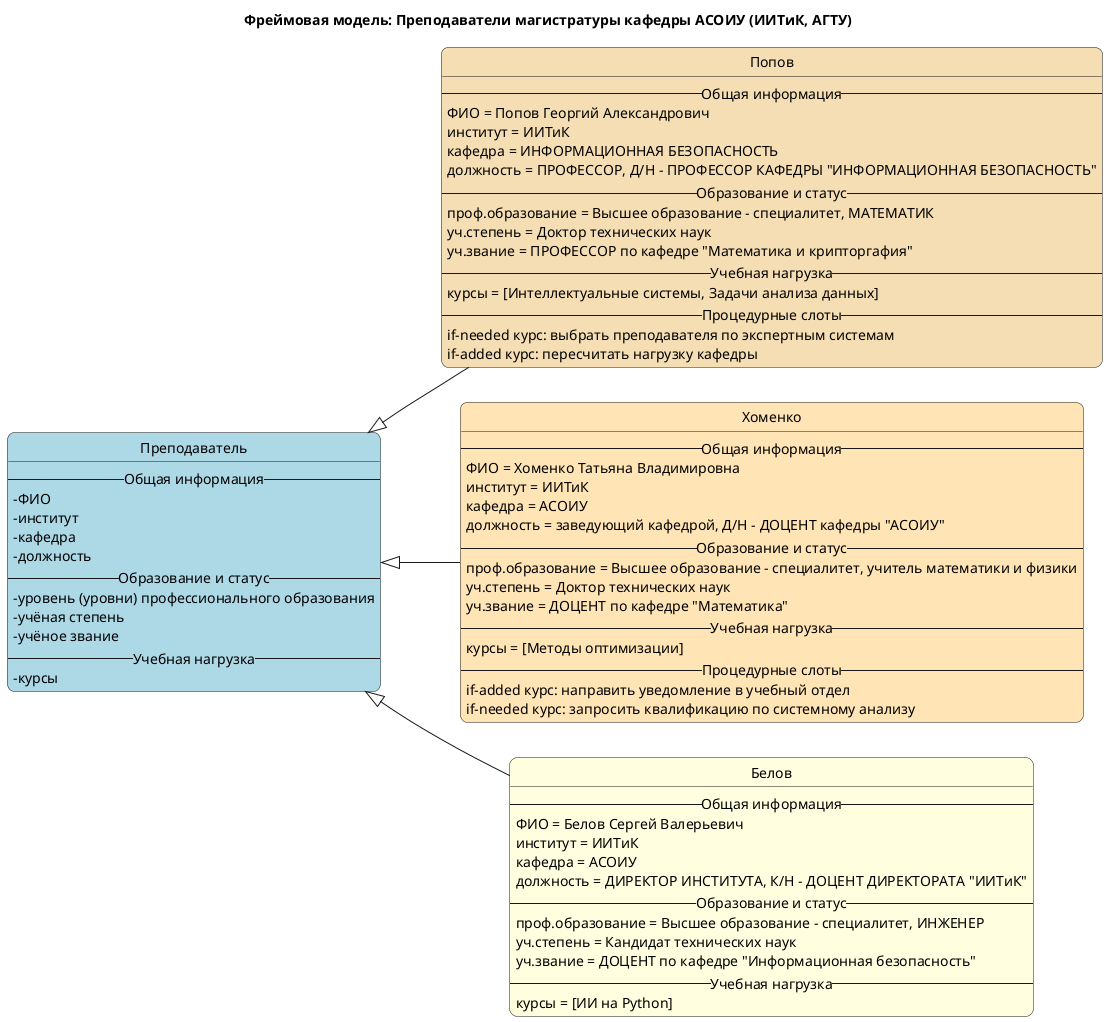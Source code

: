 @startuml Фреймовая_модель_АСОИУ_преподаватели
title Фреймовая модель: Преподаватели магистратуры кафедры АСОИУ (ИИТиК, АГТУ)

skinparam classAttributeIconSize 0
skinparam shadowing true
skinparam roundcorner 15
skinparam style strictuml

left to right direction

class Преподаватель #LightBlue {
-- Общая информация --
  - ФИО
  - институт
  - кафедра
  - должность
-- Образование и статус --
  - уровень (уровни) профессионального образования
  - учёная степень
  - учёное звание
-- Учебная нагрузка --
  - курсы
}

' === Наследование ===
class "Попов" extends Преподаватель
class "Хоменко" extends Преподаватель
class "Белов" extends Преподаватель

' === Фреймы: Преподаватели ===
class "Попов" #Wheat {
-- Общая информация --
  ФИО = Попов Георгий Александрович
  институт = ИИТиК
  кафедра = ИНФОРМАЦИОННАЯ БЕЗОПАСНОСТЬ
  должность = ПРОФЕССОР, Д/Н - ПРОФЕССОР КАФЕДРЫ "ИНФОРМАЦИОННАЯ БЕЗОПАСНОСТЬ"
-- Образование и статус --
  проф.образование = Высшее образование - специалитет, МАТЕМАТИК
  уч.степень = Доктор технических наук
  уч.звание = ПРОФЕССОР по кафедре "Математика и крипторгафия"
-- Учебная нагрузка --
  курсы = [Интеллектуальные системы, Задачи анализа данных]
-- Процедурные слоты --
  if-needed курс: выбрать преподавателя по экспертным системам
  if-added курс: пересчитать нагрузку кафедры
}

class "Хоменко" #Moccasin {
-- Общая информация --
  ФИО = Хоменко Татьяна Владимировна
  институт = ИИТиК
  кафедра = АСОИУ
  должность = заведующий кафедрой, Д/Н - ДОЦЕНТ кафедры "АСОИУ"
-- Образование и статус --
  проф.образование = Высшее образование - специалитет, учитель математики и физики
  уч.степень = Доктор технических наук
  уч.звание = ДОЦЕНТ по кафедре "Математика"
-- Учебная нагрузка --
  курсы = [Методы оптимизации]
-- Процедурные слоты --
  if-added курс: направить уведомление в учебный отдел
  if-needed курс: запросить квалификацию по системному анализу
}

class "Белов" #LightYellow {
-- Общая информация --
  ФИО = Белов Сергей Валерьевич
  институт = ИИТиК
  кафедра = АСОИУ
  должность = ДИРЕКТОР ИНСТИТУТА, К/Н - ДОЦЕНТ ДИРЕКТОРАТА "ИИТиК"
-- Образование и статус --
  проф.образование = Высшее образование - специалитет, ИНЖЕНЕР
  уч.степень = Кандидат технических наук
  уч.звание = ДОЦЕНТ по кафедре "Информационная безопасность"
-- Учебная нагрузка --
  курсы = [ИИ на Python]
}

@enduml
